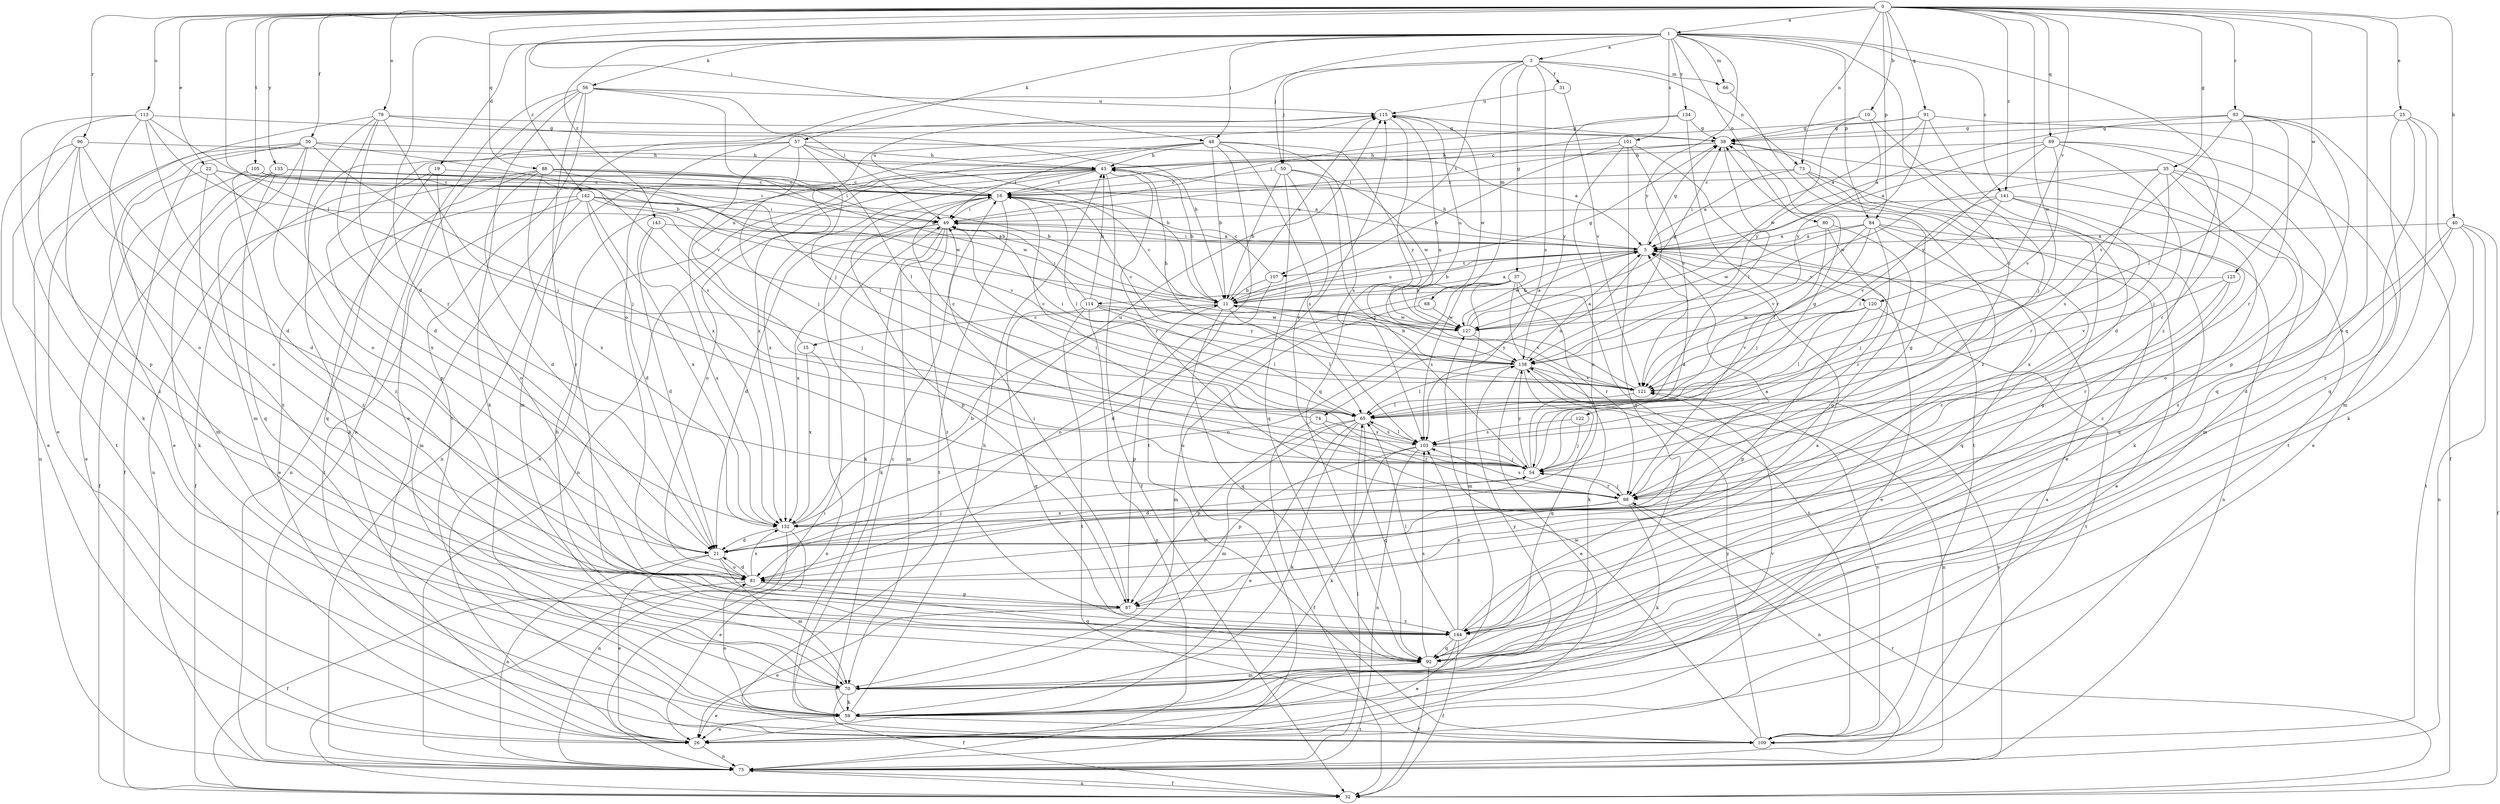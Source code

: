 strict digraph  {
0;
1;
3;
5;
10;
11;
15;
16;
19;
21;
22;
25;
26;
30;
31;
32;
35;
37;
38;
40;
43;
48;
49;
50;
54;
56;
57;
59;
65;
66;
68;
70;
73;
74;
75;
79;
80;
81;
84;
87;
88;
89;
91;
92;
93;
96;
98;
101;
103;
105;
107;
109;
113;
114;
115;
120;
121;
122;
125;
127;
132;
133;
134;
138;
141;
142;
143;
144;
0 -> 1  [label=a];
0 -> 10  [label=b];
0 -> 22  [label=e];
0 -> 25  [label=e];
0 -> 30  [label=f];
0 -> 35  [label=g];
0 -> 40  [label=h];
0 -> 48  [label=i];
0 -> 65  [label=l];
0 -> 73  [label=n];
0 -> 79  [label=o];
0 -> 84  [label=p];
0 -> 88  [label=q];
0 -> 89  [label=q];
0 -> 91  [label=q];
0 -> 92  [label=q];
0 -> 93  [label=r];
0 -> 96  [label=r];
0 -> 105  [label=t];
0 -> 113  [label=u];
0 -> 120  [label=v];
0 -> 122  [label=w];
0 -> 125  [label=w];
0 -> 133  [label=y];
0 -> 141  [label=z];
1 -> 3  [label=a];
1 -> 19  [label=d];
1 -> 21  [label=d];
1 -> 48  [label=i];
1 -> 50  [label=j];
1 -> 56  [label=k];
1 -> 57  [label=k];
1 -> 66  [label=m];
1 -> 80  [label=o];
1 -> 84  [label=p];
1 -> 98  [label=r];
1 -> 101  [label=s];
1 -> 134  [label=y];
1 -> 138  [label=y];
1 -> 141  [label=z];
1 -> 142  [label=z];
1 -> 143  [label=z];
1 -> 144  [label=z];
3 -> 31  [label=f];
3 -> 37  [label=g];
3 -> 50  [label=j];
3 -> 66  [label=m];
3 -> 68  [label=m];
3 -> 73  [label=n];
3 -> 81  [label=o];
3 -> 103  [label=s];
3 -> 107  [label=t];
5 -> 11  [label=b];
5 -> 26  [label=e];
5 -> 38  [label=g];
5 -> 43  [label=h];
5 -> 49  [label=i];
5 -> 74  [label=n];
5 -> 107  [label=t];
5 -> 114  [label=u];
5 -> 120  [label=v];
5 -> 127  [label=w];
10 -> 38  [label=g];
10 -> 54  [label=j];
10 -> 127  [label=w];
10 -> 138  [label=y];
11 -> 5  [label=a];
11 -> 15  [label=c];
11 -> 16  [label=c];
11 -> 38  [label=g];
11 -> 43  [label=h];
11 -> 65  [label=l];
11 -> 87  [label=p];
11 -> 92  [label=q];
11 -> 115  [label=u];
11 -> 121  [label=v];
11 -> 127  [label=w];
15 -> 75  [label=n];
15 -> 115  [label=u];
15 -> 132  [label=x];
16 -> 49  [label=i];
16 -> 59  [label=k];
16 -> 65  [label=l];
16 -> 87  [label=p];
16 -> 109  [label=t];
16 -> 115  [label=u];
19 -> 16  [label=c];
19 -> 32  [label=f];
19 -> 75  [label=n];
19 -> 81  [label=o];
21 -> 26  [label=e];
21 -> 38  [label=g];
21 -> 54  [label=j];
21 -> 70  [label=m];
21 -> 75  [label=n];
21 -> 81  [label=o];
22 -> 5  [label=a];
22 -> 16  [label=c];
22 -> 70  [label=m];
22 -> 132  [label=x];
22 -> 144  [label=z];
25 -> 38  [label=g];
25 -> 59  [label=k];
25 -> 70  [label=m];
25 -> 92  [label=q];
25 -> 144  [label=z];
26 -> 75  [label=n];
30 -> 26  [label=e];
30 -> 32  [label=f];
30 -> 43  [label=h];
30 -> 54  [label=j];
30 -> 70  [label=m];
30 -> 75  [label=n];
30 -> 103  [label=s];
30 -> 144  [label=z];
31 -> 115  [label=u];
31 -> 121  [label=v];
32 -> 49  [label=i];
32 -> 75  [label=n];
32 -> 98  [label=r];
35 -> 16  [label=c];
35 -> 70  [label=m];
35 -> 81  [label=o];
35 -> 98  [label=r];
35 -> 103  [label=s];
35 -> 127  [label=w];
35 -> 144  [label=z];
37 -> 11  [label=b];
37 -> 21  [label=d];
37 -> 59  [label=k];
37 -> 70  [label=m];
37 -> 81  [label=o];
37 -> 98  [label=r];
37 -> 103  [label=s];
37 -> 109  [label=t];
38 -> 43  [label=h];
38 -> 49  [label=i];
38 -> 65  [label=l];
38 -> 109  [label=t];
40 -> 5  [label=a];
40 -> 21  [label=d];
40 -> 32  [label=f];
40 -> 75  [label=n];
40 -> 103  [label=s];
40 -> 109  [label=t];
43 -> 16  [label=c];
43 -> 26  [label=e];
43 -> 32  [label=f];
43 -> 75  [label=n];
43 -> 81  [label=o];
43 -> 98  [label=r];
43 -> 132  [label=x];
48 -> 11  [label=b];
48 -> 43  [label=h];
48 -> 49  [label=i];
48 -> 75  [label=n];
48 -> 98  [label=r];
48 -> 103  [label=s];
48 -> 109  [label=t];
48 -> 132  [label=x];
48 -> 138  [label=y];
49 -> 5  [label=a];
49 -> 21  [label=d];
49 -> 59  [label=k];
49 -> 70  [label=m];
49 -> 132  [label=x];
49 -> 144  [label=z];
50 -> 11  [label=b];
50 -> 16  [label=c];
50 -> 54  [label=j];
50 -> 92  [label=q];
50 -> 103  [label=s];
50 -> 127  [label=w];
54 -> 5  [label=a];
54 -> 21  [label=d];
54 -> 38  [label=g];
54 -> 49  [label=i];
54 -> 98  [label=r];
54 -> 138  [label=y];
56 -> 26  [label=e];
56 -> 49  [label=i];
56 -> 54  [label=j];
56 -> 59  [label=k];
56 -> 75  [label=n];
56 -> 109  [label=t];
56 -> 115  [label=u];
56 -> 144  [label=z];
57 -> 5  [label=a];
57 -> 11  [label=b];
57 -> 43  [label=h];
57 -> 54  [label=j];
57 -> 59  [label=k];
57 -> 65  [label=l];
57 -> 87  [label=p];
57 -> 132  [label=x];
59 -> 16  [label=c];
59 -> 26  [label=e];
59 -> 43  [label=h];
59 -> 81  [label=o];
59 -> 109  [label=t];
59 -> 121  [label=v];
65 -> 16  [label=c];
65 -> 26  [label=e];
65 -> 59  [label=k];
65 -> 70  [label=m];
65 -> 87  [label=p];
65 -> 92  [label=q];
65 -> 103  [label=s];
66 -> 144  [label=z];
68 -> 70  [label=m];
68 -> 127  [label=w];
70 -> 26  [label=e];
70 -> 32  [label=f];
70 -> 43  [label=h];
70 -> 59  [label=k];
70 -> 138  [label=y];
73 -> 5  [label=a];
73 -> 16  [label=c];
73 -> 26  [label=e];
73 -> 59  [label=k];
73 -> 144  [label=z];
74 -> 16  [label=c];
74 -> 32  [label=f];
74 -> 98  [label=r];
74 -> 103  [label=s];
75 -> 32  [label=f];
75 -> 65  [label=l];
75 -> 115  [label=u];
75 -> 138  [label=y];
79 -> 11  [label=b];
79 -> 21  [label=d];
79 -> 26  [label=e];
79 -> 38  [label=g];
79 -> 54  [label=j];
79 -> 81  [label=o];
79 -> 98  [label=r];
80 -> 5  [label=a];
80 -> 54  [label=j];
80 -> 81  [label=o];
80 -> 98  [label=r];
81 -> 21  [label=d];
81 -> 32  [label=f];
81 -> 87  [label=p];
81 -> 92  [label=q];
81 -> 132  [label=x];
84 -> 5  [label=a];
84 -> 26  [label=e];
84 -> 54  [label=j];
84 -> 65  [label=l];
84 -> 75  [label=n];
84 -> 92  [label=q];
84 -> 121  [label=v];
84 -> 127  [label=w];
87 -> 26  [label=e];
87 -> 49  [label=i];
87 -> 144  [label=z];
88 -> 16  [label=c];
88 -> 21  [label=d];
88 -> 49  [label=i];
88 -> 65  [label=l];
88 -> 75  [label=n];
88 -> 92  [label=q];
88 -> 127  [label=w];
88 -> 132  [label=x];
89 -> 5  [label=a];
89 -> 26  [label=e];
89 -> 43  [label=h];
89 -> 54  [label=j];
89 -> 98  [label=r];
89 -> 121  [label=v];
89 -> 138  [label=y];
91 -> 5  [label=a];
91 -> 16  [label=c];
91 -> 21  [label=d];
91 -> 38  [label=g];
91 -> 92  [label=q];
91 -> 138  [label=y];
92 -> 32  [label=f];
92 -> 38  [label=g];
92 -> 70  [label=m];
92 -> 103  [label=s];
93 -> 5  [label=a];
93 -> 32  [label=f];
93 -> 38  [label=g];
93 -> 65  [label=l];
93 -> 87  [label=p];
93 -> 98  [label=r];
93 -> 121  [label=v];
96 -> 21  [label=d];
96 -> 26  [label=e];
96 -> 43  [label=h];
96 -> 81  [label=o];
96 -> 109  [label=t];
96 -> 144  [label=z];
98 -> 54  [label=j];
98 -> 59  [label=k];
98 -> 75  [label=n];
98 -> 81  [label=o];
98 -> 103  [label=s];
98 -> 132  [label=x];
101 -> 11  [label=b];
101 -> 43  [label=h];
101 -> 81  [label=o];
101 -> 92  [label=q];
101 -> 109  [label=t];
101 -> 121  [label=v];
103 -> 54  [label=j];
103 -> 59  [label=k];
103 -> 65  [label=l];
103 -> 75  [label=n];
103 -> 87  [label=p];
105 -> 11  [label=b];
105 -> 16  [label=c];
105 -> 26  [label=e];
105 -> 49  [label=i];
105 -> 144  [label=z];
107 -> 11  [label=b];
107 -> 16  [label=c];
107 -> 81  [label=o];
109 -> 5  [label=a];
109 -> 121  [label=v];
109 -> 127  [label=w];
109 -> 138  [label=y];
113 -> 11  [label=b];
113 -> 21  [label=d];
113 -> 38  [label=g];
113 -> 59  [label=k];
113 -> 81  [label=o];
113 -> 87  [label=p];
113 -> 121  [label=v];
114 -> 43  [label=h];
114 -> 49  [label=i];
114 -> 65  [label=l];
114 -> 75  [label=n];
114 -> 92  [label=q];
114 -> 109  [label=t];
114 -> 127  [label=w];
114 -> 138  [label=y];
115 -> 38  [label=g];
115 -> 70  [label=m];
115 -> 92  [label=q];
115 -> 127  [label=w];
120 -> 65  [label=l];
120 -> 87  [label=p];
120 -> 109  [label=t];
120 -> 121  [label=v];
120 -> 127  [label=w];
121 -> 49  [label=i];
121 -> 65  [label=l];
121 -> 115  [label=u];
122 -> 54  [label=j];
122 -> 103  [label=s];
125 -> 11  [label=b];
125 -> 54  [label=j];
125 -> 98  [label=r];
125 -> 121  [label=v];
127 -> 5  [label=a];
127 -> 38  [label=g];
127 -> 115  [label=u];
127 -> 138  [label=y];
132 -> 5  [label=a];
132 -> 11  [label=b];
132 -> 21  [label=d];
132 -> 26  [label=e];
132 -> 75  [label=n];
132 -> 115  [label=u];
133 -> 11  [label=b];
133 -> 16  [label=c];
133 -> 32  [label=f];
133 -> 59  [label=k];
133 -> 92  [label=q];
133 -> 127  [label=w];
134 -> 38  [label=g];
134 -> 49  [label=i];
134 -> 98  [label=r];
134 -> 138  [label=y];
138 -> 5  [label=a];
138 -> 11  [label=b];
138 -> 16  [label=c];
138 -> 26  [label=e];
138 -> 43  [label=h];
138 -> 65  [label=l];
138 -> 75  [label=n];
138 -> 92  [label=q];
138 -> 121  [label=v];
141 -> 49  [label=i];
141 -> 65  [label=l];
141 -> 92  [label=q];
141 -> 121  [label=v];
141 -> 132  [label=x];
141 -> 144  [label=z];
142 -> 5  [label=a];
142 -> 21  [label=d];
142 -> 26  [label=e];
142 -> 49  [label=i];
142 -> 70  [label=m];
142 -> 109  [label=t];
142 -> 121  [label=v];
142 -> 132  [label=x];
143 -> 5  [label=a];
143 -> 21  [label=d];
143 -> 54  [label=j];
143 -> 132  [label=x];
144 -> 5  [label=a];
144 -> 26  [label=e];
144 -> 32  [label=f];
144 -> 65  [label=l];
144 -> 92  [label=q];
144 -> 103  [label=s];
}
